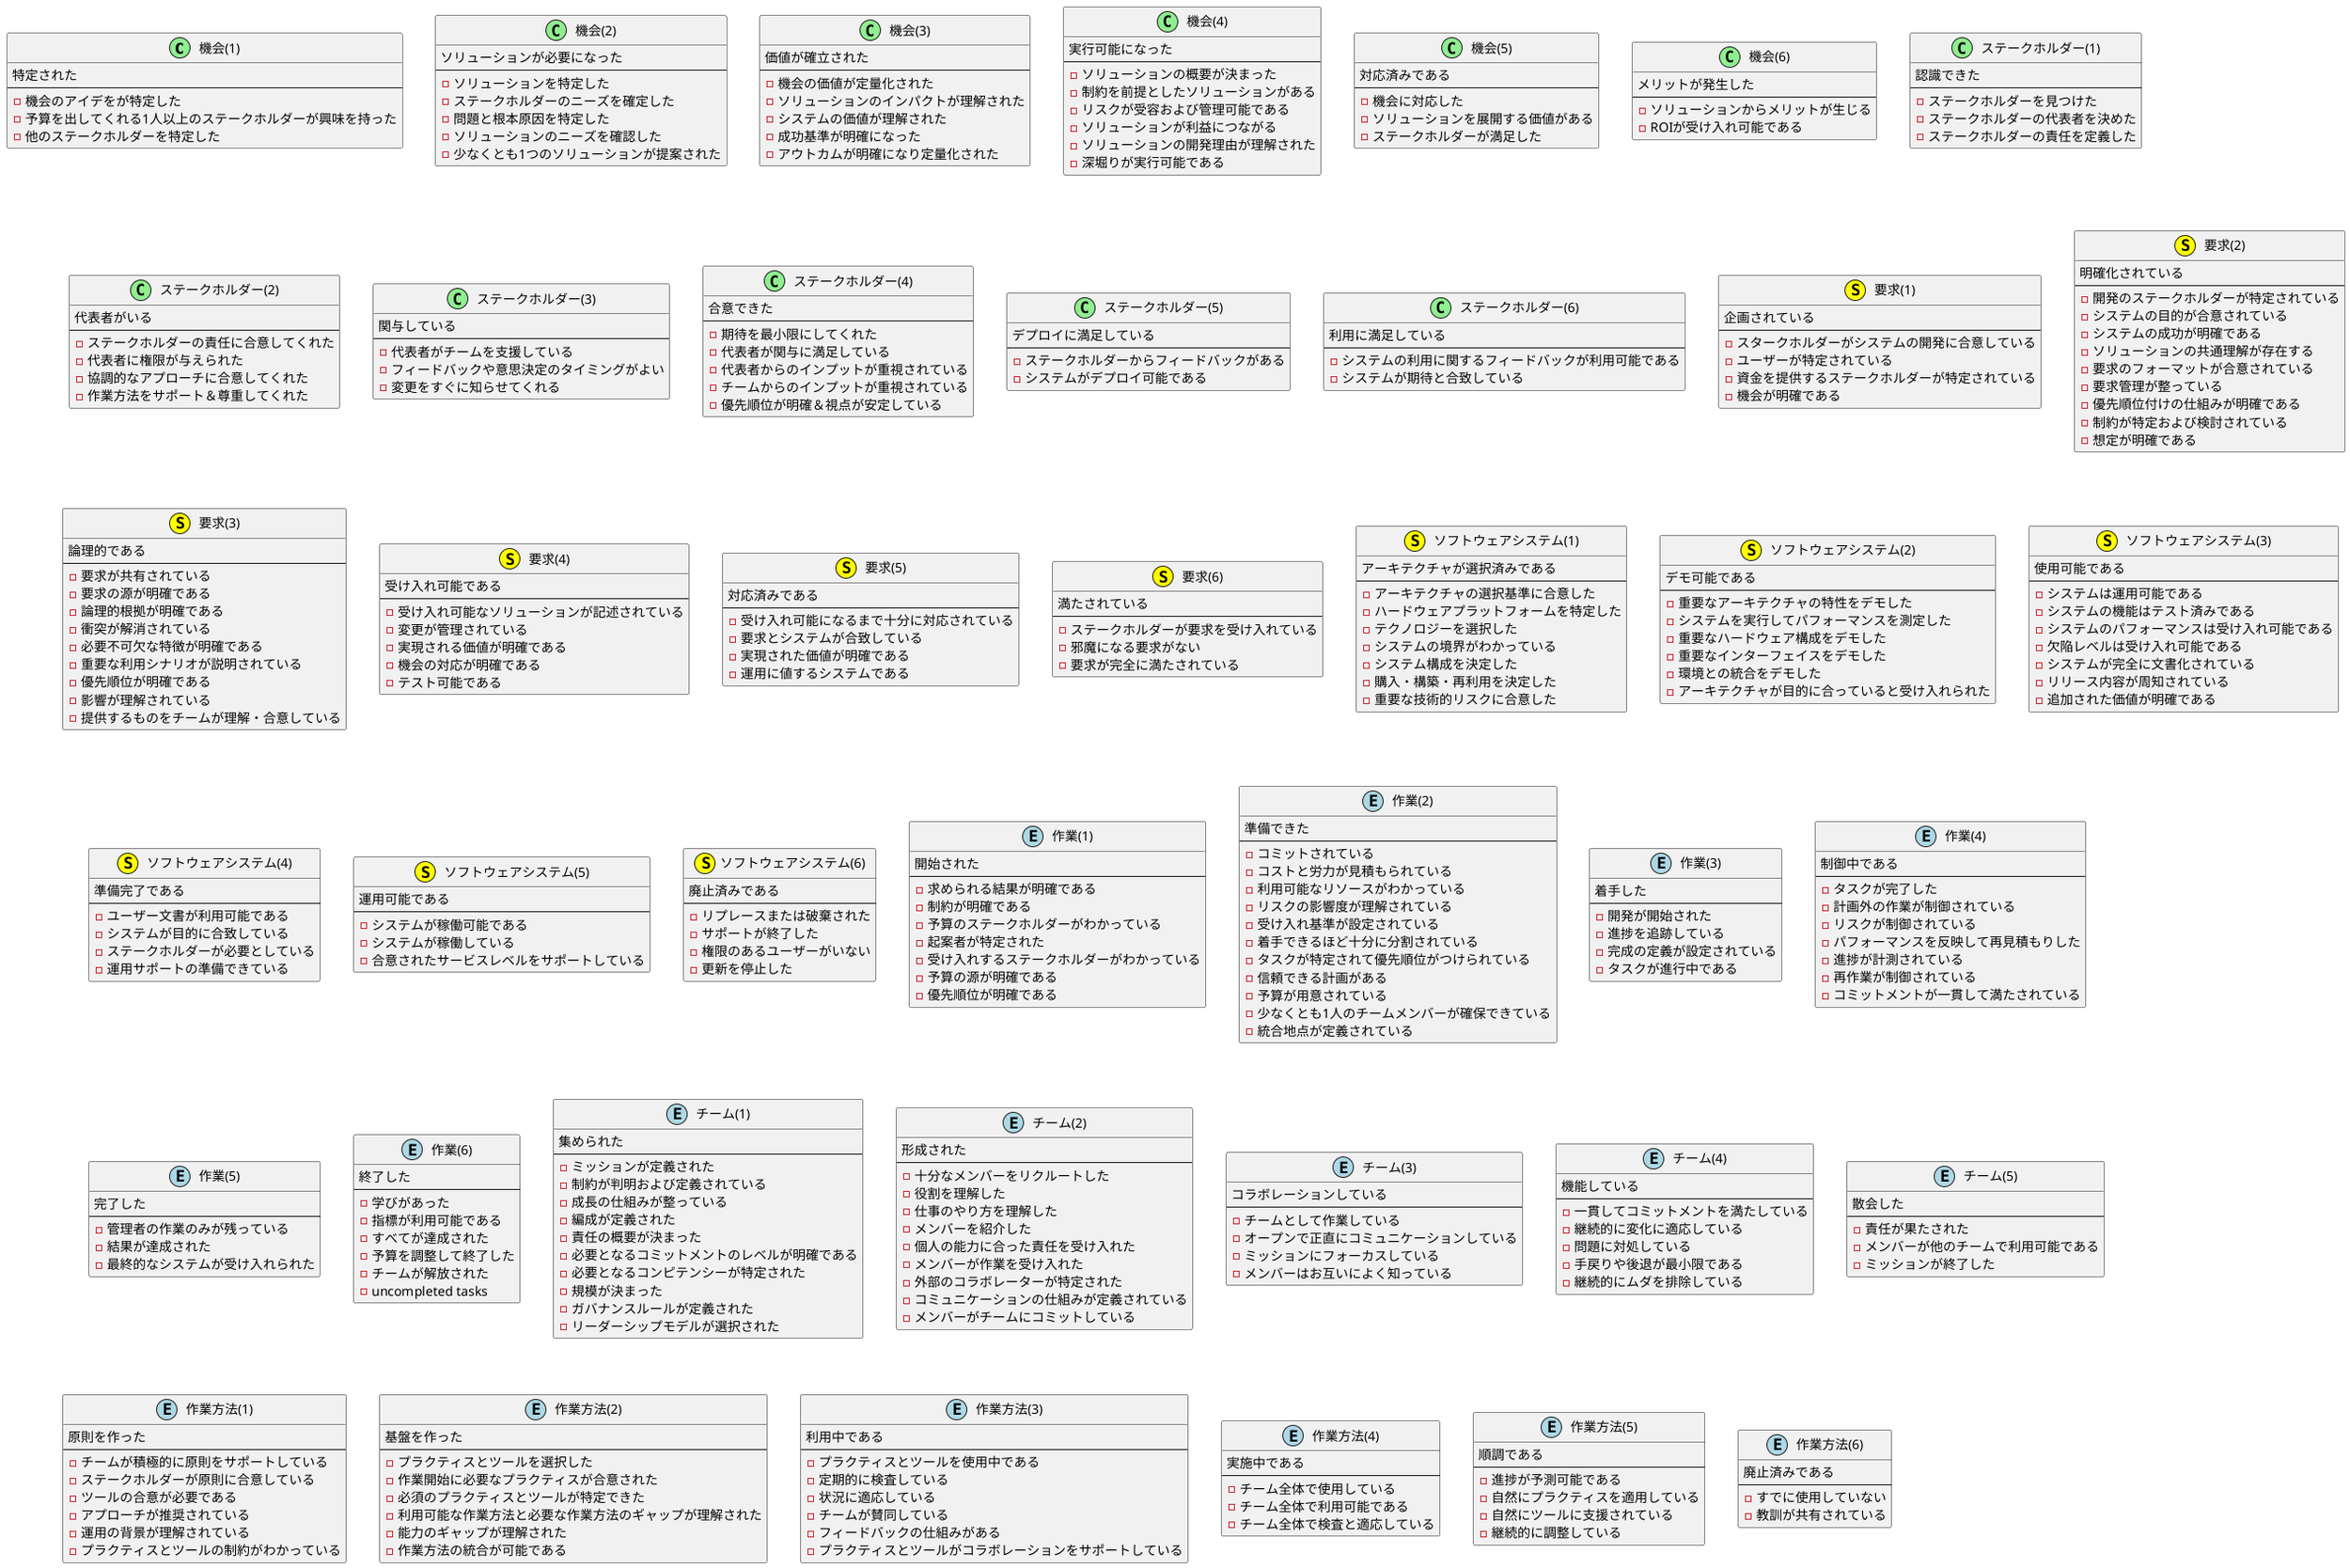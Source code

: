 @startuml
class 機会(1) << (C,lightgreen) >> {
特定された
--
  -機会のアイデをが特定した
  -予算を出してくれる1人以上のステークホルダーが興味を持った
  -他のステークホルダーを特定した
}
class 機会(2) << (C,lightgreen) >> {
ソリューションが必要になった
--
  -ソリューションを特定した
  -ステークホルダーのニーズを確定した
  -問題と根本原因を特定した
  -ソリューションのニーズを確認した
  -少なくとも1つのソリューションが提案された
}
class 機会(3) << (C,lightgreen) >> {
価値が確立された
--
  -機会の価値が定量化された
  -ソリューションのインパクトが理解された
  -システムの価値が理解された
  -成功基準が明確になった
  -アウトカムが明確になり定量化された
}
class 機会(4) << (C,lightgreen) >> {
実行可能になった
--
  -ソリューションの概要が決まった
  -制約を前提としたソリューションがある
  -リスクが受容および管理可能である
  -ソリューションが利益につながる
  -ソリューションの開発理由が理解された
  -深堀りが実行可能である
}
class 機会(5) << (C,lightgreen) >> {
対応済みである
--
  -機会に対応した
  -ソリューションを展開する価値がある
  -ステークホルダーが満足した
}
class 機会(6) << (C,lightgreen) >> {
メリットが発生した
--
  -ソリューションからメリットが生じる
  -ROIが受け入れ可能である
}
class ステークホルダー(1) << (C,lightgreen) >> {
認識できた
--
  -ステークホルダーを見つけた
  -ステークホルダーの代表者を決めた
  -ステークホルダーの責任を定義した
}
class ステークホルダー(2) << (C,lightgreen) >> {
代表者がいる
--
  -ステークホルダーの責任に合意してくれた
  -代表者に権限が与えられた
  -協調的なアプローチに合意してくれた
  -作業方法をサポート＆尊重してくれた
}
class ステークホルダー(3) << (C,lightgreen) >> {
関与している
--
  -代表者がチームを支援している
  -フィードバックや意思決定のタイミングがよい
  -変更をすぐに知らせてくれる
}
class ステークホルダー(4) << (C,lightgreen) >> {
合意できた
--
  -期待を最小限にしてくれた
  -代表者が関与に満足している
  -代表者からのインプットが重視されている
  -チームからのインプットが重視されている
  -優先順位が明確＆視点が安定している
}
class ステークホルダー(5) << (C,lightgreen) >> {
デプロイに満足している
--
  -ステークホルダーからフィードバックがある
  -システムがデプロイ可能である
}
class ステークホルダー(6) << (C,lightgreen) >> {
利用に満足している
--
  -システムの利用に関するフィードバックが利用可能である
  -システムが期待と合致している
}
class 要求(1) << (S,yellow) >> {
企画されている
--
  -スタークホルダーがシステムの開発に合意している
  -ユーザーが特定されている
  -資金を提供するステークホルダーが特定されている
  -機会が明確である
}
class 要求(2) << (S,yellow) >> {
明確化されている
--
  -開発のステークホルダーが特定されている
  -システムの目的が合意されている
  -システムの成功が明確である
  -ソリューションの共通理解が存在する
  -要求のフォーマットが合意されている
  -要求管理が整っている
  -優先順位付けの仕組みが明確である
  -制約が特定および検討されている
  -想定が明確である
}
class 要求(3) << (S,yellow) >> {
論理的である
--
  -要求が共有されている
  -要求の源が明確である
  -論理的根拠が明確である
  -衝突が解消されている
  -必要不可欠な特徴が明確である
  -重要な利用シナリオが説明されている
  -優先順位が明確である
  -影響が理解されている
  -提供するものをチームが理解・合意している
}
class 要求(4) << (S,yellow) >> {
受け入れ可能である
--
  -受け入れ可能なソリューションが記述されている
  -変更が管理されている
  -実現される価値が明確である
  -機会の対応が明確である
  -テスト可能である
}
class 要求(5) << (S,yellow) >> {
対応済みである
--
  -受け入れ可能になるまで十分に対応されている
  -要求とシステムが合致している
  -実現された価値が明確である
  -運用に値するシステムである
}
class 要求(6) << (S,yellow) >> {
満たされている
--
  -ステークホルダーが要求を受け入れている
  -邪魔になる要求がない
  -要求が完全に満たされている
}
class ソフトウェアシステム(1) << (S,yellow) >> {
アーキテクチャが選択済みである
--
  -アーキテクチャの選択基準に合意した
  -ハードウェアプラットフォームを特定した
  -テクノロジーを選択した
  -システムの境界がわかっている
  -システム構成を決定した
  -購入・構築・再利用を決定した
  -重要な技術的リスクに合意した
}
class ソフトウェアシステム(2) << (S,yellow) >> {
デモ可能である
--
  -重要なアーキテクチャの特性をデモした
  -システムを実行してパフォーマンスを測定した
  -重要なハードウェア構成をデモした
  -重要なインターフェイスをデモした
  -環境との統合をデモした
  -アーキテクチャが目的に合っていると受け入れられた
}
class ソフトウェアシステム(3) << (S,yellow) >> {
使用可能である
--
  -システムは運用可能である
  -システムの機能はテスト済みである
  -システムのパフォーマンスは受け入れ可能である
  -欠陥レベルは受け入れ可能である
  -システムが完全に文書化されている
  -リリース内容が周知されている
  -追加された価値が明確である
}
class ソフトウェアシステム(4) << (S,yellow) >> {
準備完了である
--
  -ユーザー文書が利用可能である
  -システムが目的に合致している
  -ステークホルダーが必要としている
  -運用サポートの準備できている
}
class ソフトウェアシステム(5) << (S,yellow) >> {
運用可能である
--
  -システムが稼働可能である
  -システムが稼働している
  -合意されたサービスレベルをサポートしている
}
class ソフトウェアシステム(6) << (S,yellow) >> {
廃止済みである
--
  -リプレースまたは破棄された
  -サポートが終了した
  -権限のあるユーザーがいない
  -更新を停止した
}
enum 作業(1) << (E,lightblue) >> {
開始された
--
  -求められる結果が明確である
  -制約が明確である
  -予算のステークホルダーがわかっている
  -起案者が特定された
  -受け入れするステークホルダーがわかっている
  -予算の源が明確である
  -優先順位が明確である
}
enum 作業(2) << (E,lightblue) >> {
準備できた
--
  -コミットされている
  -コストと労力が見積もられている
  -利用可能なリソースがわかっている
  -リスクの影響度が理解されている
  -受け入れ基準が設定されている
  -着手できるほど十分に分割されている
  -タスクが特定されて優先順位がつけられている
  -信頼できる計画がある
  -予算が用意されている
  -少なくとも1人のチームメンバーが確保できている
  -統合地点が定義されている
}
enum 作業(3) << (E,lightblue) >> {
着手した
--
  -開発が開始された
  -進捗を追跡している
  -完成の定義が設定されている
  -タスクが進行中である
}
enum 作業(4) << (E,lightblue) >> {
制御中である
--
  -タスクが完了した
  -計画外の作業が制御されている
  -リスクが制御されている
  -パフォーマンスを反映して再見積もりした
  -進捗が計測されている
  -再作業が制御されている
  -コミットメントが一貫して満たされている
}
enum 作業(5) << (E,lightblue) >> {
完了した
--
  -管理者の作業のみが残っている
  -結果が達成された
  -最終的なシステムが受け入れられた
}
enum 作業(6) << (E,lightblue) >> {
終了した
--
  -学びがあった
  -指標が利用可能である
  -すべてが達成された
  -予算を調整して終了した
  -チームが解放された
  - uncompleted tasks
}
enum チーム(1) << (E,lightblue) >> {
集められた
--
  -ミッションが定義された
  -制約が判明および定義されている
  -成長の仕組みが整っている
  -編成が定義された
  -責任の概要が決まった
  -必要となるコミットメントのレベルが明確である
  -必要となるコンピテンシーが特定された
  -規模が決まった
  -ガバナンスルールが定義された
  -リーダーシップモデルが選択された
}
enum チーム(2) << (E,lightblue) >> {
形成された
--
  -十分なメンバーをリクルートした
  -役割を理解した
  -仕事のやり方を理解した
  -メンバーを紹介した
  -個人の能力に合った責任を受け入れた
  -メンバーが作業を受け入れた
  -外部のコラボレーターが特定された
  -コミュニケーションの仕組みが定義されている
  -メンバーがチームにコミットしている
}
enum チーム(3) << (E,lightblue) >> {
コラボレーションしている
--
  -チームとして作業している
  -オープンで正直にコミュニケーションしている
  -ミッションにフォーカスしている
  -メンバーはお互いによく知っている
}
enum チーム(4) << (E,lightblue) >> {
機能している
--
  -一貫してコミットメントを満たしている
  -継続的に変化に適応している
  -問題に対処している
  -手戻りや後退が最小限である
  -継続的にムダを排除している
}
enum チーム(5) << (E,lightblue) >> {
散会した
--
  -責任が果たされた
  -メンバーが他のチームで利用可能である
  -ミッションが終了した
}
enum 作業方法(1) << (E,lightblue) >> {
原則を作った
--
  -チームが積極的に原則をサポートしている
  -ステークホルダーが原則に合意している
  -ツールの合意が必要である
  -アプローチが推奨されている
  -運用の背景が理解されている
  -プラクティスとツールの制約がわかっている
}
enum 作業方法(2) << (E,lightblue) >> {
基盤を作った
--
  -プラクティスとツールを選択した
  -作業開始に必要なプラクティスが合意された
  -必須のプラクティスとツールが特定できた
  -利用可能な作業方法と必要な作業方法のギャップが理解された
  -能力のギャップが理解された
  -作業方法の統合が可能である
}
enum 作業方法(3) << (E,lightblue) >> {
利用中である
--
  -プラクティスとツールを使用中である
  -定期的に検査している
  -状況に適応している
  -チームが賛同している
  -フィードバックの仕組みがある
  -プラクティスとツールがコラボレーションをサポートしている
}
enum 作業方法(4) << (E,lightblue) >> {
実施中である
--
  -チーム全体で使用している
  -チーム全体で利用可能である
  -チーム全体で検査と適応している
}
enum 作業方法(5) << (E,lightblue) >> {
順調である
--
  -進捗が予測可能である
  -自然にプラクティスを適用している
  -自然にツールに支援されている
  -継続的に調整している
}
enum 作業方法(6) << (E,lightblue) >> {
廃止済みである
--
  -すでに使用していない
  -教訓が共有されている
}
hide empty members
@enduml
